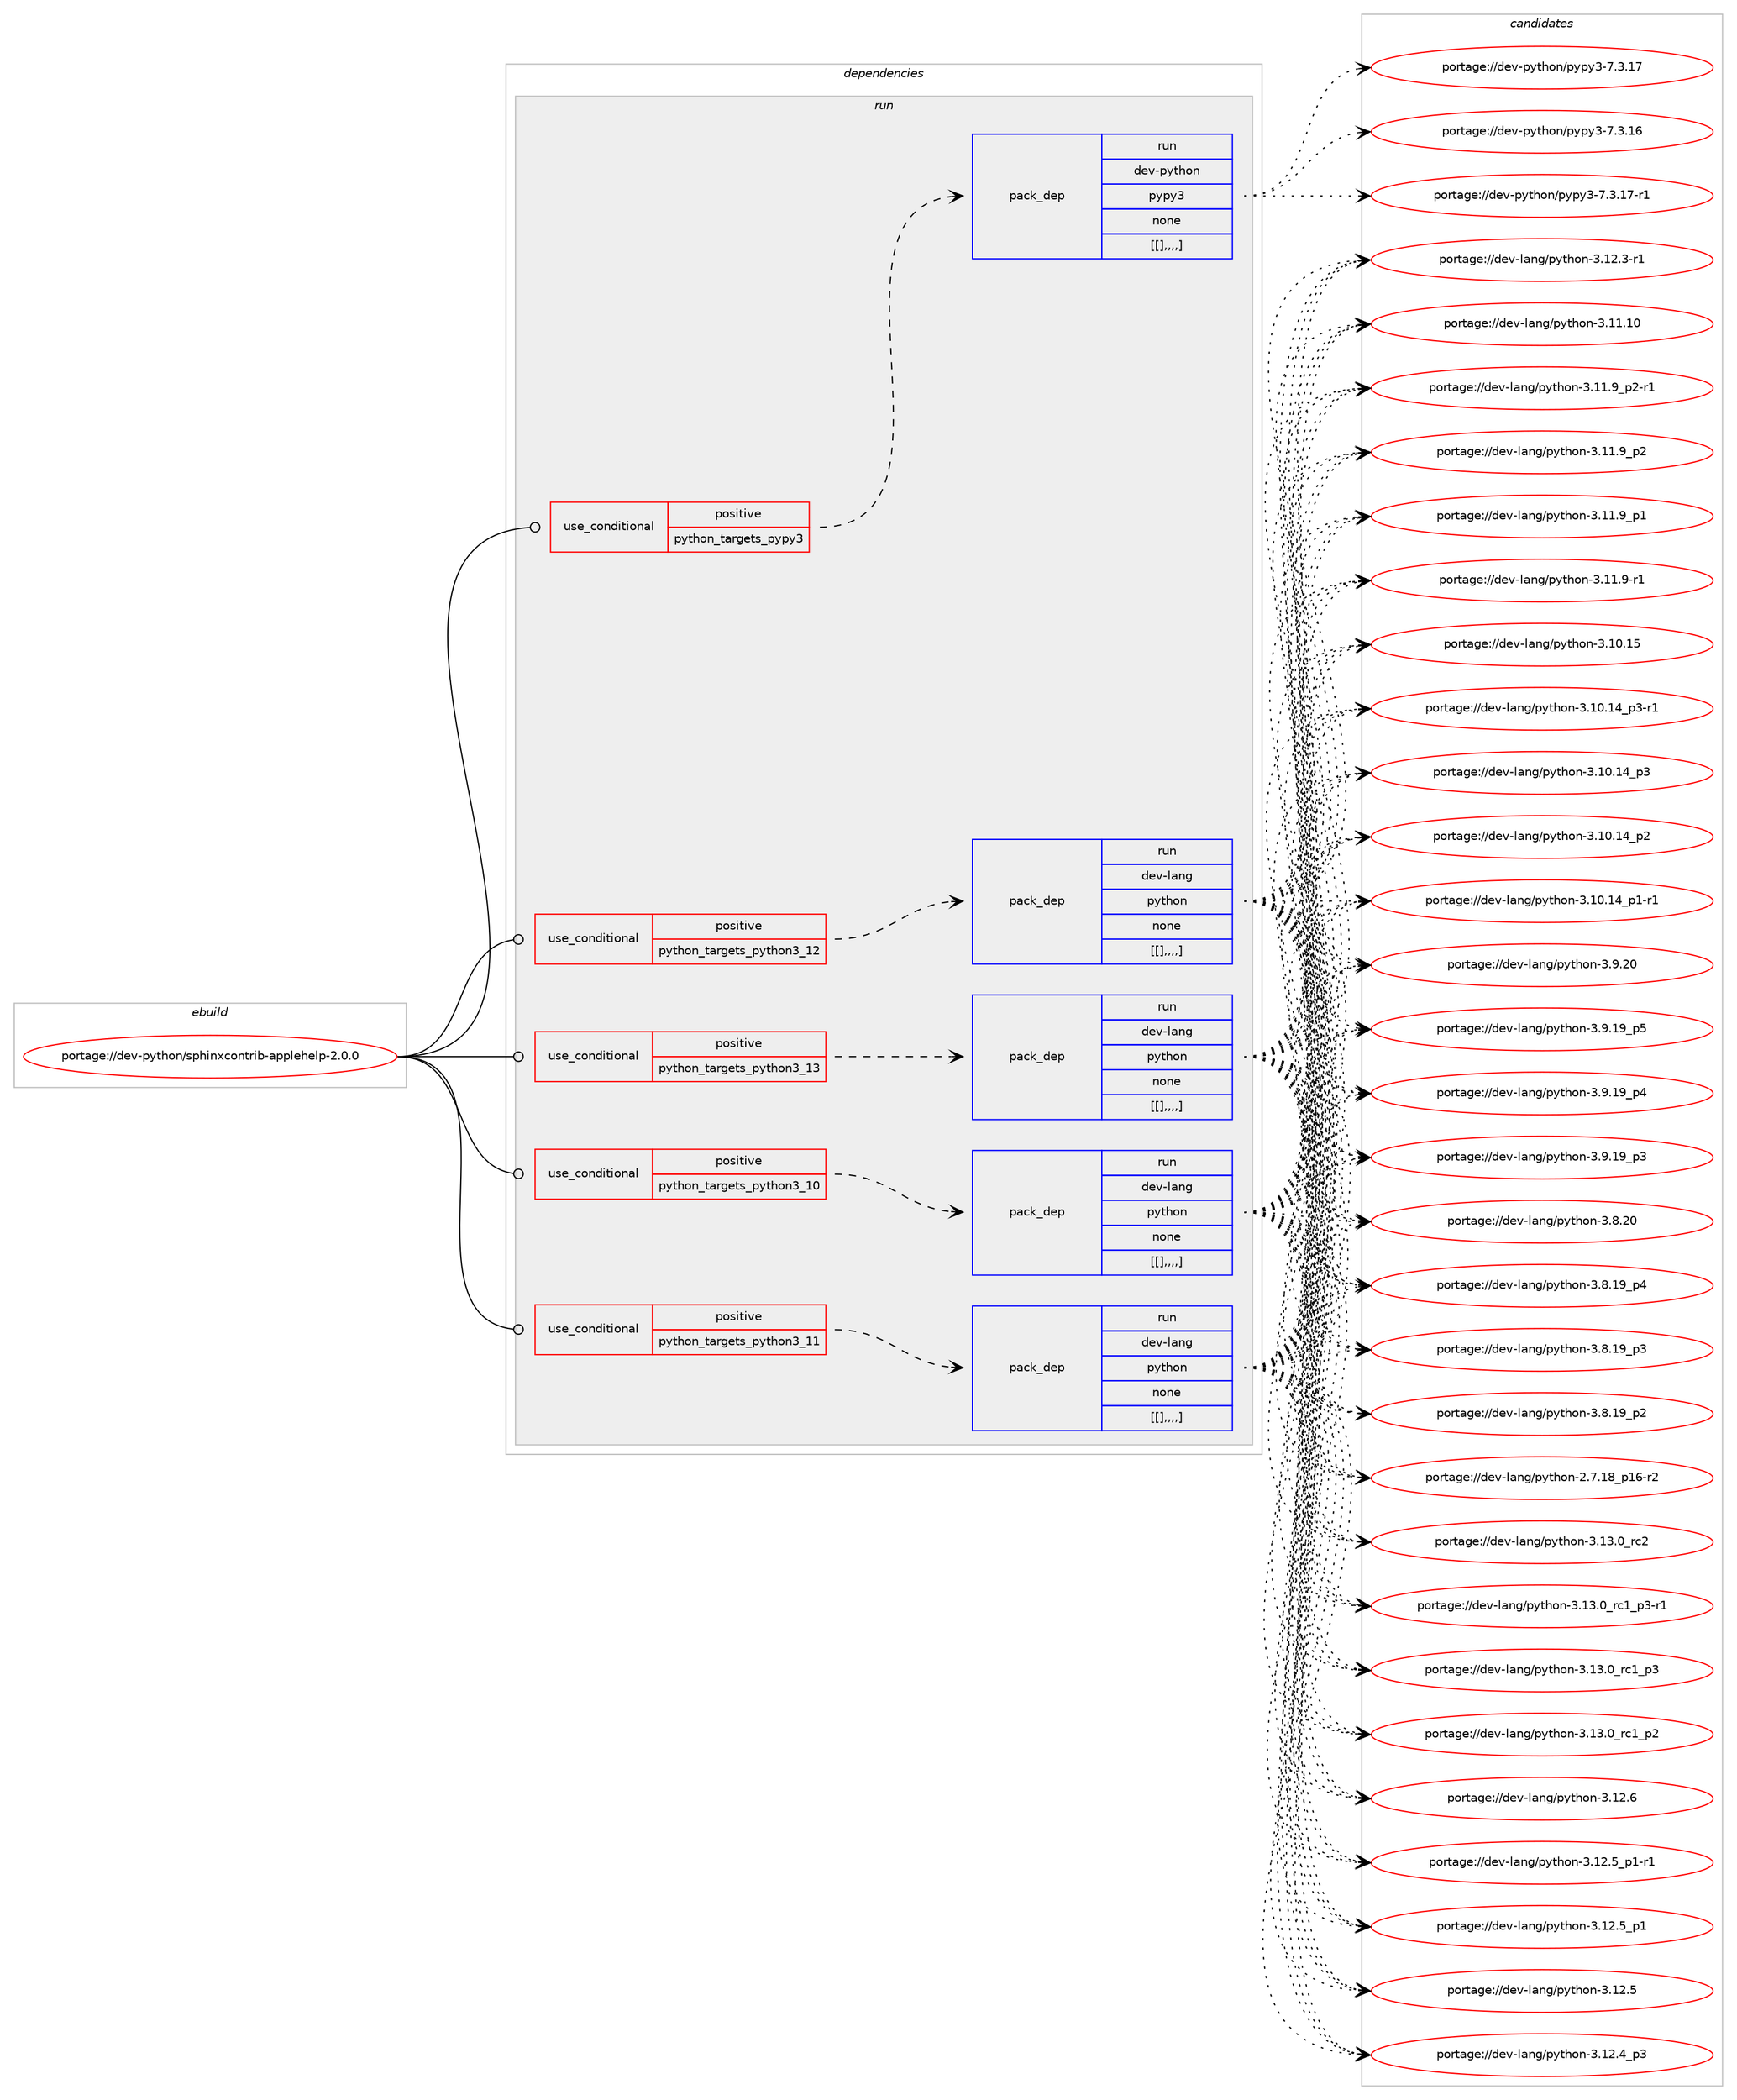 digraph prolog {

# *************
# Graph options
# *************

newrank=true;
concentrate=true;
compound=true;
graph [rankdir=LR,fontname=Helvetica,fontsize=10,ranksep=1.5];#, ranksep=2.5, nodesep=0.2];
edge  [arrowhead=vee];
node  [fontname=Helvetica,fontsize=10];

# **********
# The ebuild
# **********

subgraph cluster_leftcol {
color=gray;
label=<<i>ebuild</i>>;
id [label="portage://dev-python/sphinxcontrib-applehelp-2.0.0", color=red, width=4, href="../dev-python/sphinxcontrib-applehelp-2.0.0.svg"];
}

# ****************
# The dependencies
# ****************

subgraph cluster_midcol {
color=gray;
label=<<i>dependencies</i>>;
subgraph cluster_compile {
fillcolor="#eeeeee";
style=filled;
label=<<i>compile</i>>;
}
subgraph cluster_compileandrun {
fillcolor="#eeeeee";
style=filled;
label=<<i>compile and run</i>>;
}
subgraph cluster_run {
fillcolor="#eeeeee";
style=filled;
label=<<i>run</i>>;
subgraph cond40886 {
dependency166205 [label=<<TABLE BORDER="0" CELLBORDER="1" CELLSPACING="0" CELLPADDING="4"><TR><TD ROWSPAN="3" CELLPADDING="10">use_conditional</TD></TR><TR><TD>positive</TD></TR><TR><TD>python_targets_pypy3</TD></TR></TABLE>>, shape=none, color=red];
subgraph pack124058 {
dependency166206 [label=<<TABLE BORDER="0" CELLBORDER="1" CELLSPACING="0" CELLPADDING="4" WIDTH="220"><TR><TD ROWSPAN="6" CELLPADDING="30">pack_dep</TD></TR><TR><TD WIDTH="110">run</TD></TR><TR><TD>dev-python</TD></TR><TR><TD>pypy3</TD></TR><TR><TD>none</TD></TR><TR><TD>[[],,,,]</TD></TR></TABLE>>, shape=none, color=blue];
}
dependency166205:e -> dependency166206:w [weight=20,style="dashed",arrowhead="vee"];
}
id:e -> dependency166205:w [weight=20,style="solid",arrowhead="odot"];
subgraph cond40887 {
dependency166207 [label=<<TABLE BORDER="0" CELLBORDER="1" CELLSPACING="0" CELLPADDING="4"><TR><TD ROWSPAN="3" CELLPADDING="10">use_conditional</TD></TR><TR><TD>positive</TD></TR><TR><TD>python_targets_python3_10</TD></TR></TABLE>>, shape=none, color=red];
subgraph pack124059 {
dependency166208 [label=<<TABLE BORDER="0" CELLBORDER="1" CELLSPACING="0" CELLPADDING="4" WIDTH="220"><TR><TD ROWSPAN="6" CELLPADDING="30">pack_dep</TD></TR><TR><TD WIDTH="110">run</TD></TR><TR><TD>dev-lang</TD></TR><TR><TD>python</TD></TR><TR><TD>none</TD></TR><TR><TD>[[],,,,]</TD></TR></TABLE>>, shape=none, color=blue];
}
dependency166207:e -> dependency166208:w [weight=20,style="dashed",arrowhead="vee"];
}
id:e -> dependency166207:w [weight=20,style="solid",arrowhead="odot"];
subgraph cond40888 {
dependency166209 [label=<<TABLE BORDER="0" CELLBORDER="1" CELLSPACING="0" CELLPADDING="4"><TR><TD ROWSPAN="3" CELLPADDING="10">use_conditional</TD></TR><TR><TD>positive</TD></TR><TR><TD>python_targets_python3_11</TD></TR></TABLE>>, shape=none, color=red];
subgraph pack124060 {
dependency166210 [label=<<TABLE BORDER="0" CELLBORDER="1" CELLSPACING="0" CELLPADDING="4" WIDTH="220"><TR><TD ROWSPAN="6" CELLPADDING="30">pack_dep</TD></TR><TR><TD WIDTH="110">run</TD></TR><TR><TD>dev-lang</TD></TR><TR><TD>python</TD></TR><TR><TD>none</TD></TR><TR><TD>[[],,,,]</TD></TR></TABLE>>, shape=none, color=blue];
}
dependency166209:e -> dependency166210:w [weight=20,style="dashed",arrowhead="vee"];
}
id:e -> dependency166209:w [weight=20,style="solid",arrowhead="odot"];
subgraph cond40889 {
dependency166211 [label=<<TABLE BORDER="0" CELLBORDER="1" CELLSPACING="0" CELLPADDING="4"><TR><TD ROWSPAN="3" CELLPADDING="10">use_conditional</TD></TR><TR><TD>positive</TD></TR><TR><TD>python_targets_python3_12</TD></TR></TABLE>>, shape=none, color=red];
subgraph pack124061 {
dependency166212 [label=<<TABLE BORDER="0" CELLBORDER="1" CELLSPACING="0" CELLPADDING="4" WIDTH="220"><TR><TD ROWSPAN="6" CELLPADDING="30">pack_dep</TD></TR><TR><TD WIDTH="110">run</TD></TR><TR><TD>dev-lang</TD></TR><TR><TD>python</TD></TR><TR><TD>none</TD></TR><TR><TD>[[],,,,]</TD></TR></TABLE>>, shape=none, color=blue];
}
dependency166211:e -> dependency166212:w [weight=20,style="dashed",arrowhead="vee"];
}
id:e -> dependency166211:w [weight=20,style="solid",arrowhead="odot"];
subgraph cond40890 {
dependency166213 [label=<<TABLE BORDER="0" CELLBORDER="1" CELLSPACING="0" CELLPADDING="4"><TR><TD ROWSPAN="3" CELLPADDING="10">use_conditional</TD></TR><TR><TD>positive</TD></TR><TR><TD>python_targets_python3_13</TD></TR></TABLE>>, shape=none, color=red];
subgraph pack124062 {
dependency166214 [label=<<TABLE BORDER="0" CELLBORDER="1" CELLSPACING="0" CELLPADDING="4" WIDTH="220"><TR><TD ROWSPAN="6" CELLPADDING="30">pack_dep</TD></TR><TR><TD WIDTH="110">run</TD></TR><TR><TD>dev-lang</TD></TR><TR><TD>python</TD></TR><TR><TD>none</TD></TR><TR><TD>[[],,,,]</TD></TR></TABLE>>, shape=none, color=blue];
}
dependency166213:e -> dependency166214:w [weight=20,style="dashed",arrowhead="vee"];
}
id:e -> dependency166213:w [weight=20,style="solid",arrowhead="odot"];
}
}

# **************
# The candidates
# **************

subgraph cluster_choices {
rank=same;
color=gray;
label=<<i>candidates</i>>;

subgraph choice124058 {
color=black;
nodesep=1;
choice100101118451121211161041111104711212111212151455546514649554511449 [label="portage://dev-python/pypy3-7.3.17-r1", color=red, width=4,href="../dev-python/pypy3-7.3.17-r1.svg"];
choice10010111845112121116104111110471121211121215145554651464955 [label="portage://dev-python/pypy3-7.3.17", color=red, width=4,href="../dev-python/pypy3-7.3.17.svg"];
choice10010111845112121116104111110471121211121215145554651464954 [label="portage://dev-python/pypy3-7.3.16", color=red, width=4,href="../dev-python/pypy3-7.3.16.svg"];
dependency166206:e -> choice100101118451121211161041111104711212111212151455546514649554511449:w [style=dotted,weight="100"];
dependency166206:e -> choice10010111845112121116104111110471121211121215145554651464955:w [style=dotted,weight="100"];
dependency166206:e -> choice10010111845112121116104111110471121211121215145554651464954:w [style=dotted,weight="100"];
}
subgraph choice124059 {
color=black;
nodesep=1;
choice10010111845108971101034711212111610411111045514649514648951149950 [label="portage://dev-lang/python-3.13.0_rc2", color=red, width=4,href="../dev-lang/python-3.13.0_rc2.svg"];
choice1001011184510897110103471121211161041111104551464951464895114994995112514511449 [label="portage://dev-lang/python-3.13.0_rc1_p3-r1", color=red, width=4,href="../dev-lang/python-3.13.0_rc1_p3-r1.svg"];
choice100101118451089711010347112121116104111110455146495146489511499499511251 [label="portage://dev-lang/python-3.13.0_rc1_p3", color=red, width=4,href="../dev-lang/python-3.13.0_rc1_p3.svg"];
choice100101118451089711010347112121116104111110455146495146489511499499511250 [label="portage://dev-lang/python-3.13.0_rc1_p2", color=red, width=4,href="../dev-lang/python-3.13.0_rc1_p2.svg"];
choice10010111845108971101034711212111610411111045514649504654 [label="portage://dev-lang/python-3.12.6", color=red, width=4,href="../dev-lang/python-3.12.6.svg"];
choice1001011184510897110103471121211161041111104551464950465395112494511449 [label="portage://dev-lang/python-3.12.5_p1-r1", color=red, width=4,href="../dev-lang/python-3.12.5_p1-r1.svg"];
choice100101118451089711010347112121116104111110455146495046539511249 [label="portage://dev-lang/python-3.12.5_p1", color=red, width=4,href="../dev-lang/python-3.12.5_p1.svg"];
choice10010111845108971101034711212111610411111045514649504653 [label="portage://dev-lang/python-3.12.5", color=red, width=4,href="../dev-lang/python-3.12.5.svg"];
choice100101118451089711010347112121116104111110455146495046529511251 [label="portage://dev-lang/python-3.12.4_p3", color=red, width=4,href="../dev-lang/python-3.12.4_p3.svg"];
choice100101118451089711010347112121116104111110455146495046514511449 [label="portage://dev-lang/python-3.12.3-r1", color=red, width=4,href="../dev-lang/python-3.12.3-r1.svg"];
choice1001011184510897110103471121211161041111104551464949464948 [label="portage://dev-lang/python-3.11.10", color=red, width=4,href="../dev-lang/python-3.11.10.svg"];
choice1001011184510897110103471121211161041111104551464949465795112504511449 [label="portage://dev-lang/python-3.11.9_p2-r1", color=red, width=4,href="../dev-lang/python-3.11.9_p2-r1.svg"];
choice100101118451089711010347112121116104111110455146494946579511250 [label="portage://dev-lang/python-3.11.9_p2", color=red, width=4,href="../dev-lang/python-3.11.9_p2.svg"];
choice100101118451089711010347112121116104111110455146494946579511249 [label="portage://dev-lang/python-3.11.9_p1", color=red, width=4,href="../dev-lang/python-3.11.9_p1.svg"];
choice100101118451089711010347112121116104111110455146494946574511449 [label="portage://dev-lang/python-3.11.9-r1", color=red, width=4,href="../dev-lang/python-3.11.9-r1.svg"];
choice1001011184510897110103471121211161041111104551464948464953 [label="portage://dev-lang/python-3.10.15", color=red, width=4,href="../dev-lang/python-3.10.15.svg"];
choice100101118451089711010347112121116104111110455146494846495295112514511449 [label="portage://dev-lang/python-3.10.14_p3-r1", color=red, width=4,href="../dev-lang/python-3.10.14_p3-r1.svg"];
choice10010111845108971101034711212111610411111045514649484649529511251 [label="portage://dev-lang/python-3.10.14_p3", color=red, width=4,href="../dev-lang/python-3.10.14_p3.svg"];
choice10010111845108971101034711212111610411111045514649484649529511250 [label="portage://dev-lang/python-3.10.14_p2", color=red, width=4,href="../dev-lang/python-3.10.14_p2.svg"];
choice100101118451089711010347112121116104111110455146494846495295112494511449 [label="portage://dev-lang/python-3.10.14_p1-r1", color=red, width=4,href="../dev-lang/python-3.10.14_p1-r1.svg"];
choice10010111845108971101034711212111610411111045514657465048 [label="portage://dev-lang/python-3.9.20", color=red, width=4,href="../dev-lang/python-3.9.20.svg"];
choice100101118451089711010347112121116104111110455146574649579511253 [label="portage://dev-lang/python-3.9.19_p5", color=red, width=4,href="../dev-lang/python-3.9.19_p5.svg"];
choice100101118451089711010347112121116104111110455146574649579511252 [label="portage://dev-lang/python-3.9.19_p4", color=red, width=4,href="../dev-lang/python-3.9.19_p4.svg"];
choice100101118451089711010347112121116104111110455146574649579511251 [label="portage://dev-lang/python-3.9.19_p3", color=red, width=4,href="../dev-lang/python-3.9.19_p3.svg"];
choice10010111845108971101034711212111610411111045514656465048 [label="portage://dev-lang/python-3.8.20", color=red, width=4,href="../dev-lang/python-3.8.20.svg"];
choice100101118451089711010347112121116104111110455146564649579511252 [label="portage://dev-lang/python-3.8.19_p4", color=red, width=4,href="../dev-lang/python-3.8.19_p4.svg"];
choice100101118451089711010347112121116104111110455146564649579511251 [label="portage://dev-lang/python-3.8.19_p3", color=red, width=4,href="../dev-lang/python-3.8.19_p3.svg"];
choice100101118451089711010347112121116104111110455146564649579511250 [label="portage://dev-lang/python-3.8.19_p2", color=red, width=4,href="../dev-lang/python-3.8.19_p2.svg"];
choice100101118451089711010347112121116104111110455046554649569511249544511450 [label="portage://dev-lang/python-2.7.18_p16-r2", color=red, width=4,href="../dev-lang/python-2.7.18_p16-r2.svg"];
dependency166208:e -> choice10010111845108971101034711212111610411111045514649514648951149950:w [style=dotted,weight="100"];
dependency166208:e -> choice1001011184510897110103471121211161041111104551464951464895114994995112514511449:w [style=dotted,weight="100"];
dependency166208:e -> choice100101118451089711010347112121116104111110455146495146489511499499511251:w [style=dotted,weight="100"];
dependency166208:e -> choice100101118451089711010347112121116104111110455146495146489511499499511250:w [style=dotted,weight="100"];
dependency166208:e -> choice10010111845108971101034711212111610411111045514649504654:w [style=dotted,weight="100"];
dependency166208:e -> choice1001011184510897110103471121211161041111104551464950465395112494511449:w [style=dotted,weight="100"];
dependency166208:e -> choice100101118451089711010347112121116104111110455146495046539511249:w [style=dotted,weight="100"];
dependency166208:e -> choice10010111845108971101034711212111610411111045514649504653:w [style=dotted,weight="100"];
dependency166208:e -> choice100101118451089711010347112121116104111110455146495046529511251:w [style=dotted,weight="100"];
dependency166208:e -> choice100101118451089711010347112121116104111110455146495046514511449:w [style=dotted,weight="100"];
dependency166208:e -> choice1001011184510897110103471121211161041111104551464949464948:w [style=dotted,weight="100"];
dependency166208:e -> choice1001011184510897110103471121211161041111104551464949465795112504511449:w [style=dotted,weight="100"];
dependency166208:e -> choice100101118451089711010347112121116104111110455146494946579511250:w [style=dotted,weight="100"];
dependency166208:e -> choice100101118451089711010347112121116104111110455146494946579511249:w [style=dotted,weight="100"];
dependency166208:e -> choice100101118451089711010347112121116104111110455146494946574511449:w [style=dotted,weight="100"];
dependency166208:e -> choice1001011184510897110103471121211161041111104551464948464953:w [style=dotted,weight="100"];
dependency166208:e -> choice100101118451089711010347112121116104111110455146494846495295112514511449:w [style=dotted,weight="100"];
dependency166208:e -> choice10010111845108971101034711212111610411111045514649484649529511251:w [style=dotted,weight="100"];
dependency166208:e -> choice10010111845108971101034711212111610411111045514649484649529511250:w [style=dotted,weight="100"];
dependency166208:e -> choice100101118451089711010347112121116104111110455146494846495295112494511449:w [style=dotted,weight="100"];
dependency166208:e -> choice10010111845108971101034711212111610411111045514657465048:w [style=dotted,weight="100"];
dependency166208:e -> choice100101118451089711010347112121116104111110455146574649579511253:w [style=dotted,weight="100"];
dependency166208:e -> choice100101118451089711010347112121116104111110455146574649579511252:w [style=dotted,weight="100"];
dependency166208:e -> choice100101118451089711010347112121116104111110455146574649579511251:w [style=dotted,weight="100"];
dependency166208:e -> choice10010111845108971101034711212111610411111045514656465048:w [style=dotted,weight="100"];
dependency166208:e -> choice100101118451089711010347112121116104111110455146564649579511252:w [style=dotted,weight="100"];
dependency166208:e -> choice100101118451089711010347112121116104111110455146564649579511251:w [style=dotted,weight="100"];
dependency166208:e -> choice100101118451089711010347112121116104111110455146564649579511250:w [style=dotted,weight="100"];
dependency166208:e -> choice100101118451089711010347112121116104111110455046554649569511249544511450:w [style=dotted,weight="100"];
}
subgraph choice124060 {
color=black;
nodesep=1;
choice10010111845108971101034711212111610411111045514649514648951149950 [label="portage://dev-lang/python-3.13.0_rc2", color=red, width=4,href="../dev-lang/python-3.13.0_rc2.svg"];
choice1001011184510897110103471121211161041111104551464951464895114994995112514511449 [label="portage://dev-lang/python-3.13.0_rc1_p3-r1", color=red, width=4,href="../dev-lang/python-3.13.0_rc1_p3-r1.svg"];
choice100101118451089711010347112121116104111110455146495146489511499499511251 [label="portage://dev-lang/python-3.13.0_rc1_p3", color=red, width=4,href="../dev-lang/python-3.13.0_rc1_p3.svg"];
choice100101118451089711010347112121116104111110455146495146489511499499511250 [label="portage://dev-lang/python-3.13.0_rc1_p2", color=red, width=4,href="../dev-lang/python-3.13.0_rc1_p2.svg"];
choice10010111845108971101034711212111610411111045514649504654 [label="portage://dev-lang/python-3.12.6", color=red, width=4,href="../dev-lang/python-3.12.6.svg"];
choice1001011184510897110103471121211161041111104551464950465395112494511449 [label="portage://dev-lang/python-3.12.5_p1-r1", color=red, width=4,href="../dev-lang/python-3.12.5_p1-r1.svg"];
choice100101118451089711010347112121116104111110455146495046539511249 [label="portage://dev-lang/python-3.12.5_p1", color=red, width=4,href="../dev-lang/python-3.12.5_p1.svg"];
choice10010111845108971101034711212111610411111045514649504653 [label="portage://dev-lang/python-3.12.5", color=red, width=4,href="../dev-lang/python-3.12.5.svg"];
choice100101118451089711010347112121116104111110455146495046529511251 [label="portage://dev-lang/python-3.12.4_p3", color=red, width=4,href="../dev-lang/python-3.12.4_p3.svg"];
choice100101118451089711010347112121116104111110455146495046514511449 [label="portage://dev-lang/python-3.12.3-r1", color=red, width=4,href="../dev-lang/python-3.12.3-r1.svg"];
choice1001011184510897110103471121211161041111104551464949464948 [label="portage://dev-lang/python-3.11.10", color=red, width=4,href="../dev-lang/python-3.11.10.svg"];
choice1001011184510897110103471121211161041111104551464949465795112504511449 [label="portage://dev-lang/python-3.11.9_p2-r1", color=red, width=4,href="../dev-lang/python-3.11.9_p2-r1.svg"];
choice100101118451089711010347112121116104111110455146494946579511250 [label="portage://dev-lang/python-3.11.9_p2", color=red, width=4,href="../dev-lang/python-3.11.9_p2.svg"];
choice100101118451089711010347112121116104111110455146494946579511249 [label="portage://dev-lang/python-3.11.9_p1", color=red, width=4,href="../dev-lang/python-3.11.9_p1.svg"];
choice100101118451089711010347112121116104111110455146494946574511449 [label="portage://dev-lang/python-3.11.9-r1", color=red, width=4,href="../dev-lang/python-3.11.9-r1.svg"];
choice1001011184510897110103471121211161041111104551464948464953 [label="portage://dev-lang/python-3.10.15", color=red, width=4,href="../dev-lang/python-3.10.15.svg"];
choice100101118451089711010347112121116104111110455146494846495295112514511449 [label="portage://dev-lang/python-3.10.14_p3-r1", color=red, width=4,href="../dev-lang/python-3.10.14_p3-r1.svg"];
choice10010111845108971101034711212111610411111045514649484649529511251 [label="portage://dev-lang/python-3.10.14_p3", color=red, width=4,href="../dev-lang/python-3.10.14_p3.svg"];
choice10010111845108971101034711212111610411111045514649484649529511250 [label="portage://dev-lang/python-3.10.14_p2", color=red, width=4,href="../dev-lang/python-3.10.14_p2.svg"];
choice100101118451089711010347112121116104111110455146494846495295112494511449 [label="portage://dev-lang/python-3.10.14_p1-r1", color=red, width=4,href="../dev-lang/python-3.10.14_p1-r1.svg"];
choice10010111845108971101034711212111610411111045514657465048 [label="portage://dev-lang/python-3.9.20", color=red, width=4,href="../dev-lang/python-3.9.20.svg"];
choice100101118451089711010347112121116104111110455146574649579511253 [label="portage://dev-lang/python-3.9.19_p5", color=red, width=4,href="../dev-lang/python-3.9.19_p5.svg"];
choice100101118451089711010347112121116104111110455146574649579511252 [label="portage://dev-lang/python-3.9.19_p4", color=red, width=4,href="../dev-lang/python-3.9.19_p4.svg"];
choice100101118451089711010347112121116104111110455146574649579511251 [label="portage://dev-lang/python-3.9.19_p3", color=red, width=4,href="../dev-lang/python-3.9.19_p3.svg"];
choice10010111845108971101034711212111610411111045514656465048 [label="portage://dev-lang/python-3.8.20", color=red, width=4,href="../dev-lang/python-3.8.20.svg"];
choice100101118451089711010347112121116104111110455146564649579511252 [label="portage://dev-lang/python-3.8.19_p4", color=red, width=4,href="../dev-lang/python-3.8.19_p4.svg"];
choice100101118451089711010347112121116104111110455146564649579511251 [label="portage://dev-lang/python-3.8.19_p3", color=red, width=4,href="../dev-lang/python-3.8.19_p3.svg"];
choice100101118451089711010347112121116104111110455146564649579511250 [label="portage://dev-lang/python-3.8.19_p2", color=red, width=4,href="../dev-lang/python-3.8.19_p2.svg"];
choice100101118451089711010347112121116104111110455046554649569511249544511450 [label="portage://dev-lang/python-2.7.18_p16-r2", color=red, width=4,href="../dev-lang/python-2.7.18_p16-r2.svg"];
dependency166210:e -> choice10010111845108971101034711212111610411111045514649514648951149950:w [style=dotted,weight="100"];
dependency166210:e -> choice1001011184510897110103471121211161041111104551464951464895114994995112514511449:w [style=dotted,weight="100"];
dependency166210:e -> choice100101118451089711010347112121116104111110455146495146489511499499511251:w [style=dotted,weight="100"];
dependency166210:e -> choice100101118451089711010347112121116104111110455146495146489511499499511250:w [style=dotted,weight="100"];
dependency166210:e -> choice10010111845108971101034711212111610411111045514649504654:w [style=dotted,weight="100"];
dependency166210:e -> choice1001011184510897110103471121211161041111104551464950465395112494511449:w [style=dotted,weight="100"];
dependency166210:e -> choice100101118451089711010347112121116104111110455146495046539511249:w [style=dotted,weight="100"];
dependency166210:e -> choice10010111845108971101034711212111610411111045514649504653:w [style=dotted,weight="100"];
dependency166210:e -> choice100101118451089711010347112121116104111110455146495046529511251:w [style=dotted,weight="100"];
dependency166210:e -> choice100101118451089711010347112121116104111110455146495046514511449:w [style=dotted,weight="100"];
dependency166210:e -> choice1001011184510897110103471121211161041111104551464949464948:w [style=dotted,weight="100"];
dependency166210:e -> choice1001011184510897110103471121211161041111104551464949465795112504511449:w [style=dotted,weight="100"];
dependency166210:e -> choice100101118451089711010347112121116104111110455146494946579511250:w [style=dotted,weight="100"];
dependency166210:e -> choice100101118451089711010347112121116104111110455146494946579511249:w [style=dotted,weight="100"];
dependency166210:e -> choice100101118451089711010347112121116104111110455146494946574511449:w [style=dotted,weight="100"];
dependency166210:e -> choice1001011184510897110103471121211161041111104551464948464953:w [style=dotted,weight="100"];
dependency166210:e -> choice100101118451089711010347112121116104111110455146494846495295112514511449:w [style=dotted,weight="100"];
dependency166210:e -> choice10010111845108971101034711212111610411111045514649484649529511251:w [style=dotted,weight="100"];
dependency166210:e -> choice10010111845108971101034711212111610411111045514649484649529511250:w [style=dotted,weight="100"];
dependency166210:e -> choice100101118451089711010347112121116104111110455146494846495295112494511449:w [style=dotted,weight="100"];
dependency166210:e -> choice10010111845108971101034711212111610411111045514657465048:w [style=dotted,weight="100"];
dependency166210:e -> choice100101118451089711010347112121116104111110455146574649579511253:w [style=dotted,weight="100"];
dependency166210:e -> choice100101118451089711010347112121116104111110455146574649579511252:w [style=dotted,weight="100"];
dependency166210:e -> choice100101118451089711010347112121116104111110455146574649579511251:w [style=dotted,weight="100"];
dependency166210:e -> choice10010111845108971101034711212111610411111045514656465048:w [style=dotted,weight="100"];
dependency166210:e -> choice100101118451089711010347112121116104111110455146564649579511252:w [style=dotted,weight="100"];
dependency166210:e -> choice100101118451089711010347112121116104111110455146564649579511251:w [style=dotted,weight="100"];
dependency166210:e -> choice100101118451089711010347112121116104111110455146564649579511250:w [style=dotted,weight="100"];
dependency166210:e -> choice100101118451089711010347112121116104111110455046554649569511249544511450:w [style=dotted,weight="100"];
}
subgraph choice124061 {
color=black;
nodesep=1;
choice10010111845108971101034711212111610411111045514649514648951149950 [label="portage://dev-lang/python-3.13.0_rc2", color=red, width=4,href="../dev-lang/python-3.13.0_rc2.svg"];
choice1001011184510897110103471121211161041111104551464951464895114994995112514511449 [label="portage://dev-lang/python-3.13.0_rc1_p3-r1", color=red, width=4,href="../dev-lang/python-3.13.0_rc1_p3-r1.svg"];
choice100101118451089711010347112121116104111110455146495146489511499499511251 [label="portage://dev-lang/python-3.13.0_rc1_p3", color=red, width=4,href="../dev-lang/python-3.13.0_rc1_p3.svg"];
choice100101118451089711010347112121116104111110455146495146489511499499511250 [label="portage://dev-lang/python-3.13.0_rc1_p2", color=red, width=4,href="../dev-lang/python-3.13.0_rc1_p2.svg"];
choice10010111845108971101034711212111610411111045514649504654 [label="portage://dev-lang/python-3.12.6", color=red, width=4,href="../dev-lang/python-3.12.6.svg"];
choice1001011184510897110103471121211161041111104551464950465395112494511449 [label="portage://dev-lang/python-3.12.5_p1-r1", color=red, width=4,href="../dev-lang/python-3.12.5_p1-r1.svg"];
choice100101118451089711010347112121116104111110455146495046539511249 [label="portage://dev-lang/python-3.12.5_p1", color=red, width=4,href="../dev-lang/python-3.12.5_p1.svg"];
choice10010111845108971101034711212111610411111045514649504653 [label="portage://dev-lang/python-3.12.5", color=red, width=4,href="../dev-lang/python-3.12.5.svg"];
choice100101118451089711010347112121116104111110455146495046529511251 [label="portage://dev-lang/python-3.12.4_p3", color=red, width=4,href="../dev-lang/python-3.12.4_p3.svg"];
choice100101118451089711010347112121116104111110455146495046514511449 [label="portage://dev-lang/python-3.12.3-r1", color=red, width=4,href="../dev-lang/python-3.12.3-r1.svg"];
choice1001011184510897110103471121211161041111104551464949464948 [label="portage://dev-lang/python-3.11.10", color=red, width=4,href="../dev-lang/python-3.11.10.svg"];
choice1001011184510897110103471121211161041111104551464949465795112504511449 [label="portage://dev-lang/python-3.11.9_p2-r1", color=red, width=4,href="../dev-lang/python-3.11.9_p2-r1.svg"];
choice100101118451089711010347112121116104111110455146494946579511250 [label="portage://dev-lang/python-3.11.9_p2", color=red, width=4,href="../dev-lang/python-3.11.9_p2.svg"];
choice100101118451089711010347112121116104111110455146494946579511249 [label="portage://dev-lang/python-3.11.9_p1", color=red, width=4,href="../dev-lang/python-3.11.9_p1.svg"];
choice100101118451089711010347112121116104111110455146494946574511449 [label="portage://dev-lang/python-3.11.9-r1", color=red, width=4,href="../dev-lang/python-3.11.9-r1.svg"];
choice1001011184510897110103471121211161041111104551464948464953 [label="portage://dev-lang/python-3.10.15", color=red, width=4,href="../dev-lang/python-3.10.15.svg"];
choice100101118451089711010347112121116104111110455146494846495295112514511449 [label="portage://dev-lang/python-3.10.14_p3-r1", color=red, width=4,href="../dev-lang/python-3.10.14_p3-r1.svg"];
choice10010111845108971101034711212111610411111045514649484649529511251 [label="portage://dev-lang/python-3.10.14_p3", color=red, width=4,href="../dev-lang/python-3.10.14_p3.svg"];
choice10010111845108971101034711212111610411111045514649484649529511250 [label="portage://dev-lang/python-3.10.14_p2", color=red, width=4,href="../dev-lang/python-3.10.14_p2.svg"];
choice100101118451089711010347112121116104111110455146494846495295112494511449 [label="portage://dev-lang/python-3.10.14_p1-r1", color=red, width=4,href="../dev-lang/python-3.10.14_p1-r1.svg"];
choice10010111845108971101034711212111610411111045514657465048 [label="portage://dev-lang/python-3.9.20", color=red, width=4,href="../dev-lang/python-3.9.20.svg"];
choice100101118451089711010347112121116104111110455146574649579511253 [label="portage://dev-lang/python-3.9.19_p5", color=red, width=4,href="../dev-lang/python-3.9.19_p5.svg"];
choice100101118451089711010347112121116104111110455146574649579511252 [label="portage://dev-lang/python-3.9.19_p4", color=red, width=4,href="../dev-lang/python-3.9.19_p4.svg"];
choice100101118451089711010347112121116104111110455146574649579511251 [label="portage://dev-lang/python-3.9.19_p3", color=red, width=4,href="../dev-lang/python-3.9.19_p3.svg"];
choice10010111845108971101034711212111610411111045514656465048 [label="portage://dev-lang/python-3.8.20", color=red, width=4,href="../dev-lang/python-3.8.20.svg"];
choice100101118451089711010347112121116104111110455146564649579511252 [label="portage://dev-lang/python-3.8.19_p4", color=red, width=4,href="../dev-lang/python-3.8.19_p4.svg"];
choice100101118451089711010347112121116104111110455146564649579511251 [label="portage://dev-lang/python-3.8.19_p3", color=red, width=4,href="../dev-lang/python-3.8.19_p3.svg"];
choice100101118451089711010347112121116104111110455146564649579511250 [label="portage://dev-lang/python-3.8.19_p2", color=red, width=4,href="../dev-lang/python-3.8.19_p2.svg"];
choice100101118451089711010347112121116104111110455046554649569511249544511450 [label="portage://dev-lang/python-2.7.18_p16-r2", color=red, width=4,href="../dev-lang/python-2.7.18_p16-r2.svg"];
dependency166212:e -> choice10010111845108971101034711212111610411111045514649514648951149950:w [style=dotted,weight="100"];
dependency166212:e -> choice1001011184510897110103471121211161041111104551464951464895114994995112514511449:w [style=dotted,weight="100"];
dependency166212:e -> choice100101118451089711010347112121116104111110455146495146489511499499511251:w [style=dotted,weight="100"];
dependency166212:e -> choice100101118451089711010347112121116104111110455146495146489511499499511250:w [style=dotted,weight="100"];
dependency166212:e -> choice10010111845108971101034711212111610411111045514649504654:w [style=dotted,weight="100"];
dependency166212:e -> choice1001011184510897110103471121211161041111104551464950465395112494511449:w [style=dotted,weight="100"];
dependency166212:e -> choice100101118451089711010347112121116104111110455146495046539511249:w [style=dotted,weight="100"];
dependency166212:e -> choice10010111845108971101034711212111610411111045514649504653:w [style=dotted,weight="100"];
dependency166212:e -> choice100101118451089711010347112121116104111110455146495046529511251:w [style=dotted,weight="100"];
dependency166212:e -> choice100101118451089711010347112121116104111110455146495046514511449:w [style=dotted,weight="100"];
dependency166212:e -> choice1001011184510897110103471121211161041111104551464949464948:w [style=dotted,weight="100"];
dependency166212:e -> choice1001011184510897110103471121211161041111104551464949465795112504511449:w [style=dotted,weight="100"];
dependency166212:e -> choice100101118451089711010347112121116104111110455146494946579511250:w [style=dotted,weight="100"];
dependency166212:e -> choice100101118451089711010347112121116104111110455146494946579511249:w [style=dotted,weight="100"];
dependency166212:e -> choice100101118451089711010347112121116104111110455146494946574511449:w [style=dotted,weight="100"];
dependency166212:e -> choice1001011184510897110103471121211161041111104551464948464953:w [style=dotted,weight="100"];
dependency166212:e -> choice100101118451089711010347112121116104111110455146494846495295112514511449:w [style=dotted,weight="100"];
dependency166212:e -> choice10010111845108971101034711212111610411111045514649484649529511251:w [style=dotted,weight="100"];
dependency166212:e -> choice10010111845108971101034711212111610411111045514649484649529511250:w [style=dotted,weight="100"];
dependency166212:e -> choice100101118451089711010347112121116104111110455146494846495295112494511449:w [style=dotted,weight="100"];
dependency166212:e -> choice10010111845108971101034711212111610411111045514657465048:w [style=dotted,weight="100"];
dependency166212:e -> choice100101118451089711010347112121116104111110455146574649579511253:w [style=dotted,weight="100"];
dependency166212:e -> choice100101118451089711010347112121116104111110455146574649579511252:w [style=dotted,weight="100"];
dependency166212:e -> choice100101118451089711010347112121116104111110455146574649579511251:w [style=dotted,weight="100"];
dependency166212:e -> choice10010111845108971101034711212111610411111045514656465048:w [style=dotted,weight="100"];
dependency166212:e -> choice100101118451089711010347112121116104111110455146564649579511252:w [style=dotted,weight="100"];
dependency166212:e -> choice100101118451089711010347112121116104111110455146564649579511251:w [style=dotted,weight="100"];
dependency166212:e -> choice100101118451089711010347112121116104111110455146564649579511250:w [style=dotted,weight="100"];
dependency166212:e -> choice100101118451089711010347112121116104111110455046554649569511249544511450:w [style=dotted,weight="100"];
}
subgraph choice124062 {
color=black;
nodesep=1;
choice10010111845108971101034711212111610411111045514649514648951149950 [label="portage://dev-lang/python-3.13.0_rc2", color=red, width=4,href="../dev-lang/python-3.13.0_rc2.svg"];
choice1001011184510897110103471121211161041111104551464951464895114994995112514511449 [label="portage://dev-lang/python-3.13.0_rc1_p3-r1", color=red, width=4,href="../dev-lang/python-3.13.0_rc1_p3-r1.svg"];
choice100101118451089711010347112121116104111110455146495146489511499499511251 [label="portage://dev-lang/python-3.13.0_rc1_p3", color=red, width=4,href="../dev-lang/python-3.13.0_rc1_p3.svg"];
choice100101118451089711010347112121116104111110455146495146489511499499511250 [label="portage://dev-lang/python-3.13.0_rc1_p2", color=red, width=4,href="../dev-lang/python-3.13.0_rc1_p2.svg"];
choice10010111845108971101034711212111610411111045514649504654 [label="portage://dev-lang/python-3.12.6", color=red, width=4,href="../dev-lang/python-3.12.6.svg"];
choice1001011184510897110103471121211161041111104551464950465395112494511449 [label="portage://dev-lang/python-3.12.5_p1-r1", color=red, width=4,href="../dev-lang/python-3.12.5_p1-r1.svg"];
choice100101118451089711010347112121116104111110455146495046539511249 [label="portage://dev-lang/python-3.12.5_p1", color=red, width=4,href="../dev-lang/python-3.12.5_p1.svg"];
choice10010111845108971101034711212111610411111045514649504653 [label="portage://dev-lang/python-3.12.5", color=red, width=4,href="../dev-lang/python-3.12.5.svg"];
choice100101118451089711010347112121116104111110455146495046529511251 [label="portage://dev-lang/python-3.12.4_p3", color=red, width=4,href="../dev-lang/python-3.12.4_p3.svg"];
choice100101118451089711010347112121116104111110455146495046514511449 [label="portage://dev-lang/python-3.12.3-r1", color=red, width=4,href="../dev-lang/python-3.12.3-r1.svg"];
choice1001011184510897110103471121211161041111104551464949464948 [label="portage://dev-lang/python-3.11.10", color=red, width=4,href="../dev-lang/python-3.11.10.svg"];
choice1001011184510897110103471121211161041111104551464949465795112504511449 [label="portage://dev-lang/python-3.11.9_p2-r1", color=red, width=4,href="../dev-lang/python-3.11.9_p2-r1.svg"];
choice100101118451089711010347112121116104111110455146494946579511250 [label="portage://dev-lang/python-3.11.9_p2", color=red, width=4,href="../dev-lang/python-3.11.9_p2.svg"];
choice100101118451089711010347112121116104111110455146494946579511249 [label="portage://dev-lang/python-3.11.9_p1", color=red, width=4,href="../dev-lang/python-3.11.9_p1.svg"];
choice100101118451089711010347112121116104111110455146494946574511449 [label="portage://dev-lang/python-3.11.9-r1", color=red, width=4,href="../dev-lang/python-3.11.9-r1.svg"];
choice1001011184510897110103471121211161041111104551464948464953 [label="portage://dev-lang/python-3.10.15", color=red, width=4,href="../dev-lang/python-3.10.15.svg"];
choice100101118451089711010347112121116104111110455146494846495295112514511449 [label="portage://dev-lang/python-3.10.14_p3-r1", color=red, width=4,href="../dev-lang/python-3.10.14_p3-r1.svg"];
choice10010111845108971101034711212111610411111045514649484649529511251 [label="portage://dev-lang/python-3.10.14_p3", color=red, width=4,href="../dev-lang/python-3.10.14_p3.svg"];
choice10010111845108971101034711212111610411111045514649484649529511250 [label="portage://dev-lang/python-3.10.14_p2", color=red, width=4,href="../dev-lang/python-3.10.14_p2.svg"];
choice100101118451089711010347112121116104111110455146494846495295112494511449 [label="portage://dev-lang/python-3.10.14_p1-r1", color=red, width=4,href="../dev-lang/python-3.10.14_p1-r1.svg"];
choice10010111845108971101034711212111610411111045514657465048 [label="portage://dev-lang/python-3.9.20", color=red, width=4,href="../dev-lang/python-3.9.20.svg"];
choice100101118451089711010347112121116104111110455146574649579511253 [label="portage://dev-lang/python-3.9.19_p5", color=red, width=4,href="../dev-lang/python-3.9.19_p5.svg"];
choice100101118451089711010347112121116104111110455146574649579511252 [label="portage://dev-lang/python-3.9.19_p4", color=red, width=4,href="../dev-lang/python-3.9.19_p4.svg"];
choice100101118451089711010347112121116104111110455146574649579511251 [label="portage://dev-lang/python-3.9.19_p3", color=red, width=4,href="../dev-lang/python-3.9.19_p3.svg"];
choice10010111845108971101034711212111610411111045514656465048 [label="portage://dev-lang/python-3.8.20", color=red, width=4,href="../dev-lang/python-3.8.20.svg"];
choice100101118451089711010347112121116104111110455146564649579511252 [label="portage://dev-lang/python-3.8.19_p4", color=red, width=4,href="../dev-lang/python-3.8.19_p4.svg"];
choice100101118451089711010347112121116104111110455146564649579511251 [label="portage://dev-lang/python-3.8.19_p3", color=red, width=4,href="../dev-lang/python-3.8.19_p3.svg"];
choice100101118451089711010347112121116104111110455146564649579511250 [label="portage://dev-lang/python-3.8.19_p2", color=red, width=4,href="../dev-lang/python-3.8.19_p2.svg"];
choice100101118451089711010347112121116104111110455046554649569511249544511450 [label="portage://dev-lang/python-2.7.18_p16-r2", color=red, width=4,href="../dev-lang/python-2.7.18_p16-r2.svg"];
dependency166214:e -> choice10010111845108971101034711212111610411111045514649514648951149950:w [style=dotted,weight="100"];
dependency166214:e -> choice1001011184510897110103471121211161041111104551464951464895114994995112514511449:w [style=dotted,weight="100"];
dependency166214:e -> choice100101118451089711010347112121116104111110455146495146489511499499511251:w [style=dotted,weight="100"];
dependency166214:e -> choice100101118451089711010347112121116104111110455146495146489511499499511250:w [style=dotted,weight="100"];
dependency166214:e -> choice10010111845108971101034711212111610411111045514649504654:w [style=dotted,weight="100"];
dependency166214:e -> choice1001011184510897110103471121211161041111104551464950465395112494511449:w [style=dotted,weight="100"];
dependency166214:e -> choice100101118451089711010347112121116104111110455146495046539511249:w [style=dotted,weight="100"];
dependency166214:e -> choice10010111845108971101034711212111610411111045514649504653:w [style=dotted,weight="100"];
dependency166214:e -> choice100101118451089711010347112121116104111110455146495046529511251:w [style=dotted,weight="100"];
dependency166214:e -> choice100101118451089711010347112121116104111110455146495046514511449:w [style=dotted,weight="100"];
dependency166214:e -> choice1001011184510897110103471121211161041111104551464949464948:w [style=dotted,weight="100"];
dependency166214:e -> choice1001011184510897110103471121211161041111104551464949465795112504511449:w [style=dotted,weight="100"];
dependency166214:e -> choice100101118451089711010347112121116104111110455146494946579511250:w [style=dotted,weight="100"];
dependency166214:e -> choice100101118451089711010347112121116104111110455146494946579511249:w [style=dotted,weight="100"];
dependency166214:e -> choice100101118451089711010347112121116104111110455146494946574511449:w [style=dotted,weight="100"];
dependency166214:e -> choice1001011184510897110103471121211161041111104551464948464953:w [style=dotted,weight="100"];
dependency166214:e -> choice100101118451089711010347112121116104111110455146494846495295112514511449:w [style=dotted,weight="100"];
dependency166214:e -> choice10010111845108971101034711212111610411111045514649484649529511251:w [style=dotted,weight="100"];
dependency166214:e -> choice10010111845108971101034711212111610411111045514649484649529511250:w [style=dotted,weight="100"];
dependency166214:e -> choice100101118451089711010347112121116104111110455146494846495295112494511449:w [style=dotted,weight="100"];
dependency166214:e -> choice10010111845108971101034711212111610411111045514657465048:w [style=dotted,weight="100"];
dependency166214:e -> choice100101118451089711010347112121116104111110455146574649579511253:w [style=dotted,weight="100"];
dependency166214:e -> choice100101118451089711010347112121116104111110455146574649579511252:w [style=dotted,weight="100"];
dependency166214:e -> choice100101118451089711010347112121116104111110455146574649579511251:w [style=dotted,weight="100"];
dependency166214:e -> choice10010111845108971101034711212111610411111045514656465048:w [style=dotted,weight="100"];
dependency166214:e -> choice100101118451089711010347112121116104111110455146564649579511252:w [style=dotted,weight="100"];
dependency166214:e -> choice100101118451089711010347112121116104111110455146564649579511251:w [style=dotted,weight="100"];
dependency166214:e -> choice100101118451089711010347112121116104111110455146564649579511250:w [style=dotted,weight="100"];
dependency166214:e -> choice100101118451089711010347112121116104111110455046554649569511249544511450:w [style=dotted,weight="100"];
}
}

}
